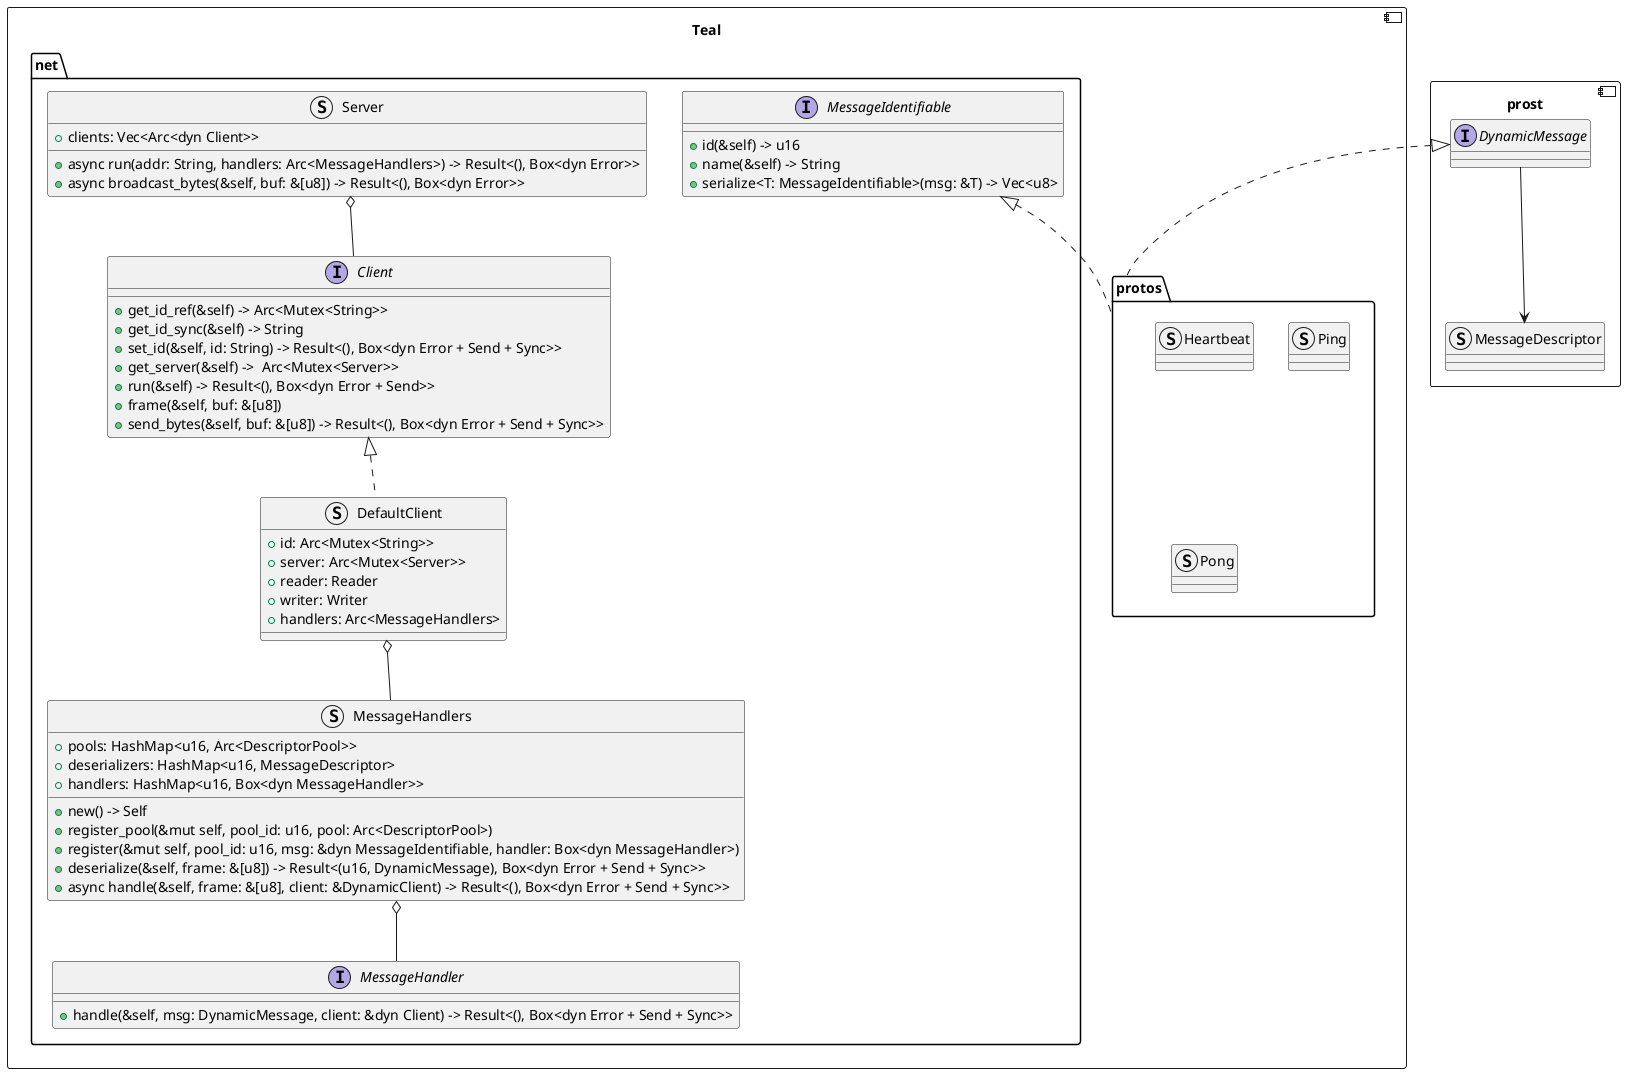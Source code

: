 @startuml Teal

component prost {
	interface "DynamicMessage" as p_dn {}
	struct "MessageDescriptor" as p_md {}
	p_dn --> p_md
}

component Teal {
	package net {
		interface "Client" as client {
			+get_id_ref(&self) -> Arc<Mutex<String>>
			+get_id_sync(&self) -> String
			+set_id(&self, id: String) -> Result<(), Box<dyn Error + Send + Sync>>
			+get_server(&self) ->  Arc<Mutex<Server>>
			+run(&self) -> Result<(), Box<dyn Error + Send>>
			+frame(&self, buf: &[u8])
			+send_bytes(&self, buf: &[u8]) -> Result<(), Box<dyn Error + Send + Sync>>
		}
		struct "DefaultClient" as dc {
			+id: Arc<Mutex<String>>
			+server: Arc<Mutex<Server>>
			+reader: Reader
			+writer: Writer
			+handlers: Arc<MessageHandlers>
		}
		interface "MessageIdentifiable" as mi {
			+id(&self) -> u16
			+name(&self) -> String
			+serialize<T: MessageIdentifiable>(msg: &T) -> Vec<u8>
		}
		interface "MessageHandler" as mh {
			+handle(&self, msg: DynamicMessage, client: &dyn Client) -> Result<(), Box<dyn Error + Send + Sync>>
		}
		struct "MessageHandlers" as mhs {
			+pools: HashMap<u16, Arc<DescriptorPool>>
			+deserializers: HashMap<u16, MessageDescriptor>
			+handlers: HashMap<u16, Box<dyn MessageHandler>>

			+new() -> Self
			+register_pool(&mut self, pool_id: u16, pool: Arc<DescriptorPool>)
			+register(&mut self, pool_id: u16, msg: &dyn MessageIdentifiable, handler: Box<dyn MessageHandler>)
			+deserialize(&self, frame: &[u8]) -> Result<(u16, DynamicMessage), Box<dyn Error + Send + Sync>> 
			+async handle(&self, frame: &[u8], client: &DynamicClient) -> Result<(), Box<dyn Error + Send + Sync>>
		}
		struct "Server" as server {
			+clients: Vec<Arc<dyn Client>>
			+async run(addr: String, handlers: Arc<MessageHandlers>) -> Result<(), Box<dyn Error>>
			+async broadcast_bytes(&self, buf: &[u8]) -> Result<(), Box<dyn Error>>
		}
		dc .up.|> client
		client -up-o server
		mh -up-o mhs
		dc o-- mhs
	}
	package protos {
		struct "Heartbeat" as heartbeat
		struct "Ping" as ping
		struct "Pong" as pong
	}
	protos .up.|> mi
	protos .up.|> p_dn
}
@enduml
